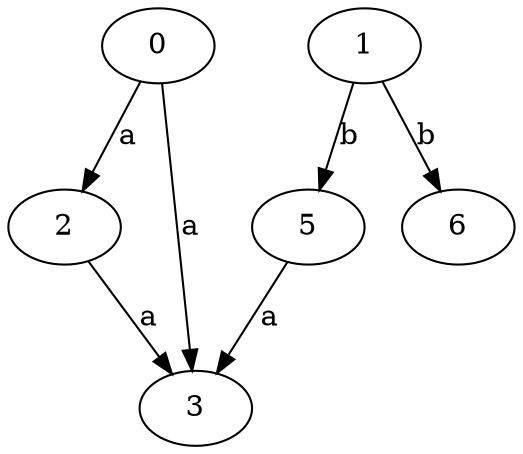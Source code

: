 strict digraph  {
0;
2;
3;
1;
5;
6;
0 -> 2  [label=a];
0 -> 3  [label=a];
2 -> 3  [label=a];
1 -> 5  [label=b];
1 -> 6  [label=b];
5 -> 3  [label=a];
}
